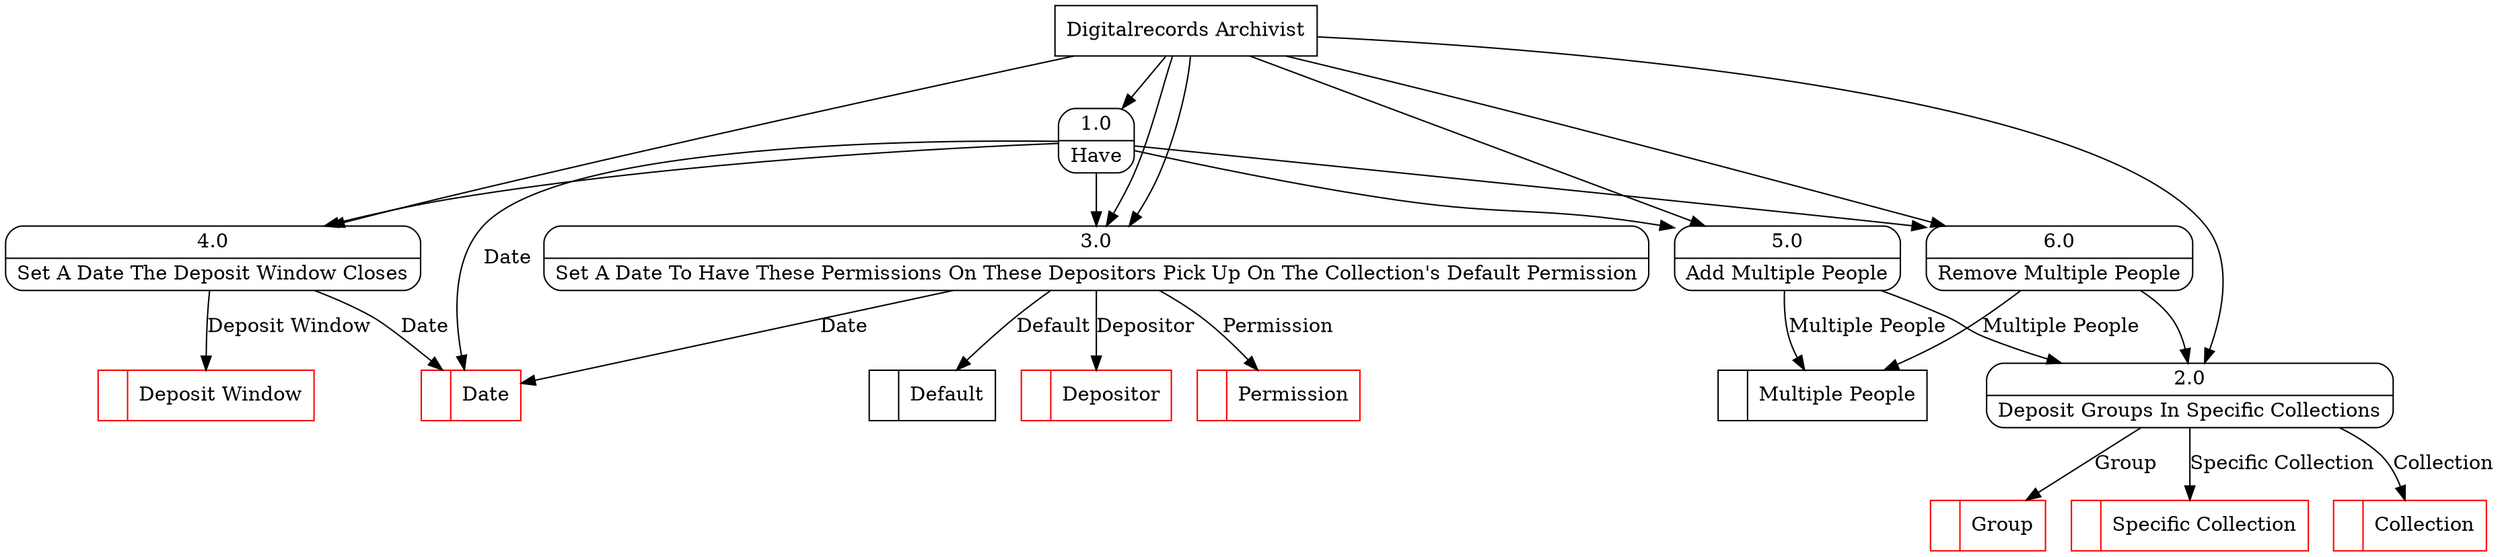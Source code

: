 digraph dfd2{ 
node[shape=record]
200 [label="<f0>  |<f1> Deposit Window " color=red];
201 [label="<f0>  |<f1> Date " color=red];
202 [label="<f0>  |<f1> Group " color=red];
203 [label="<f0>  |<f1> Specific Collection " color=red];
204 [label="<f0>  |<f1> Multiple People " ];
205 [label="<f0>  |<f1> Collection " color=red];
206 [label="<f0>  |<f1> Depositor " color=red];
207 [label="<f0>  |<f1> Permission " color=red];
208 [label="<f0>  |<f1> Default " ];
209 [label="Digitalrecords Archivist" shape=box];
210 [label="{<f0> 1.0|<f1> Have }" shape=Mrecord];
211 [label="{<f0> 2.0|<f1> Deposit Groups In Specific Collections }" shape=Mrecord];
212 [label="{<f0> 3.0|<f1> Set A Date To Have These Permissions On These Depositors Pick Up On The Collection's Default Permission }" shape=Mrecord];
213 [label="{<f0> 4.0|<f1> Set A Date The Deposit Window Closes }" shape=Mrecord];
214 [label="{<f0> 5.0|<f1> Add Multiple People }" shape=Mrecord];
215 [label="{<f0> 6.0|<f1> Remove Multiple People }" shape=Mrecord];
209 -> 210
209 -> 211
209 -> 212
209 -> 212
209 -> 213
209 -> 214
209 -> 215
210 -> 212
210 -> 213
210 -> 214
210 -> 215
210 -> 201 [label="Date"]
211 -> 202 [label="Group"]
211 -> 203 [label="Specific Collection"]
212 -> 207 [label="Permission"]
212 -> 206 [label="Depositor"]
212 -> 201 [label="Date"]
213 -> 201 [label="Date"]
213 -> 200 [label="Deposit Window"]
214 -> 211
214 -> 204 [label="Multiple People"]
215 -> 211
215 -> 204 [label="Multiple People"]
211 -> 205 [label="Collection"]
212 -> 208 [label="Default"]
}